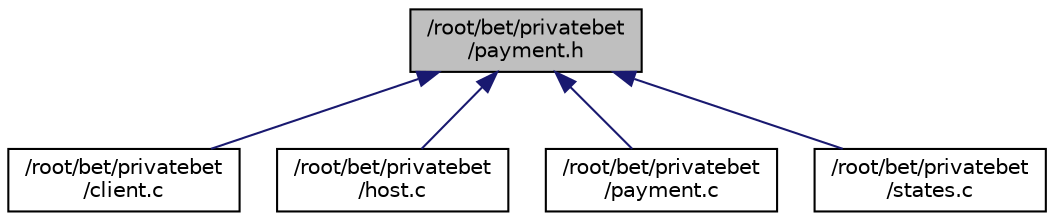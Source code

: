 digraph "/root/bet/privatebet/payment.h"
{
  edge [fontname="Helvetica",fontsize="10",labelfontname="Helvetica",labelfontsize="10"];
  node [fontname="Helvetica",fontsize="10",shape=record];
  Node22 [label="/root/bet/privatebet\l/payment.h",height=0.2,width=0.4,color="black", fillcolor="grey75", style="filled", fontcolor="black"];
  Node22 -> Node23 [dir="back",color="midnightblue",fontsize="10",style="solid"];
  Node23 [label="/root/bet/privatebet\l/client.c",height=0.2,width=0.4,color="black", fillcolor="white", style="filled",URL="$client_8c.html"];
  Node22 -> Node24 [dir="back",color="midnightblue",fontsize="10",style="solid"];
  Node24 [label="/root/bet/privatebet\l/host.c",height=0.2,width=0.4,color="black", fillcolor="white", style="filled",URL="$host_8c.html"];
  Node22 -> Node25 [dir="back",color="midnightblue",fontsize="10",style="solid"];
  Node25 [label="/root/bet/privatebet\l/payment.c",height=0.2,width=0.4,color="black", fillcolor="white", style="filled",URL="$payment_8c.html"];
  Node22 -> Node26 [dir="back",color="midnightblue",fontsize="10",style="solid"];
  Node26 [label="/root/bet/privatebet\l/states.c",height=0.2,width=0.4,color="black", fillcolor="white", style="filled",URL="$states_8c.html"];
}
